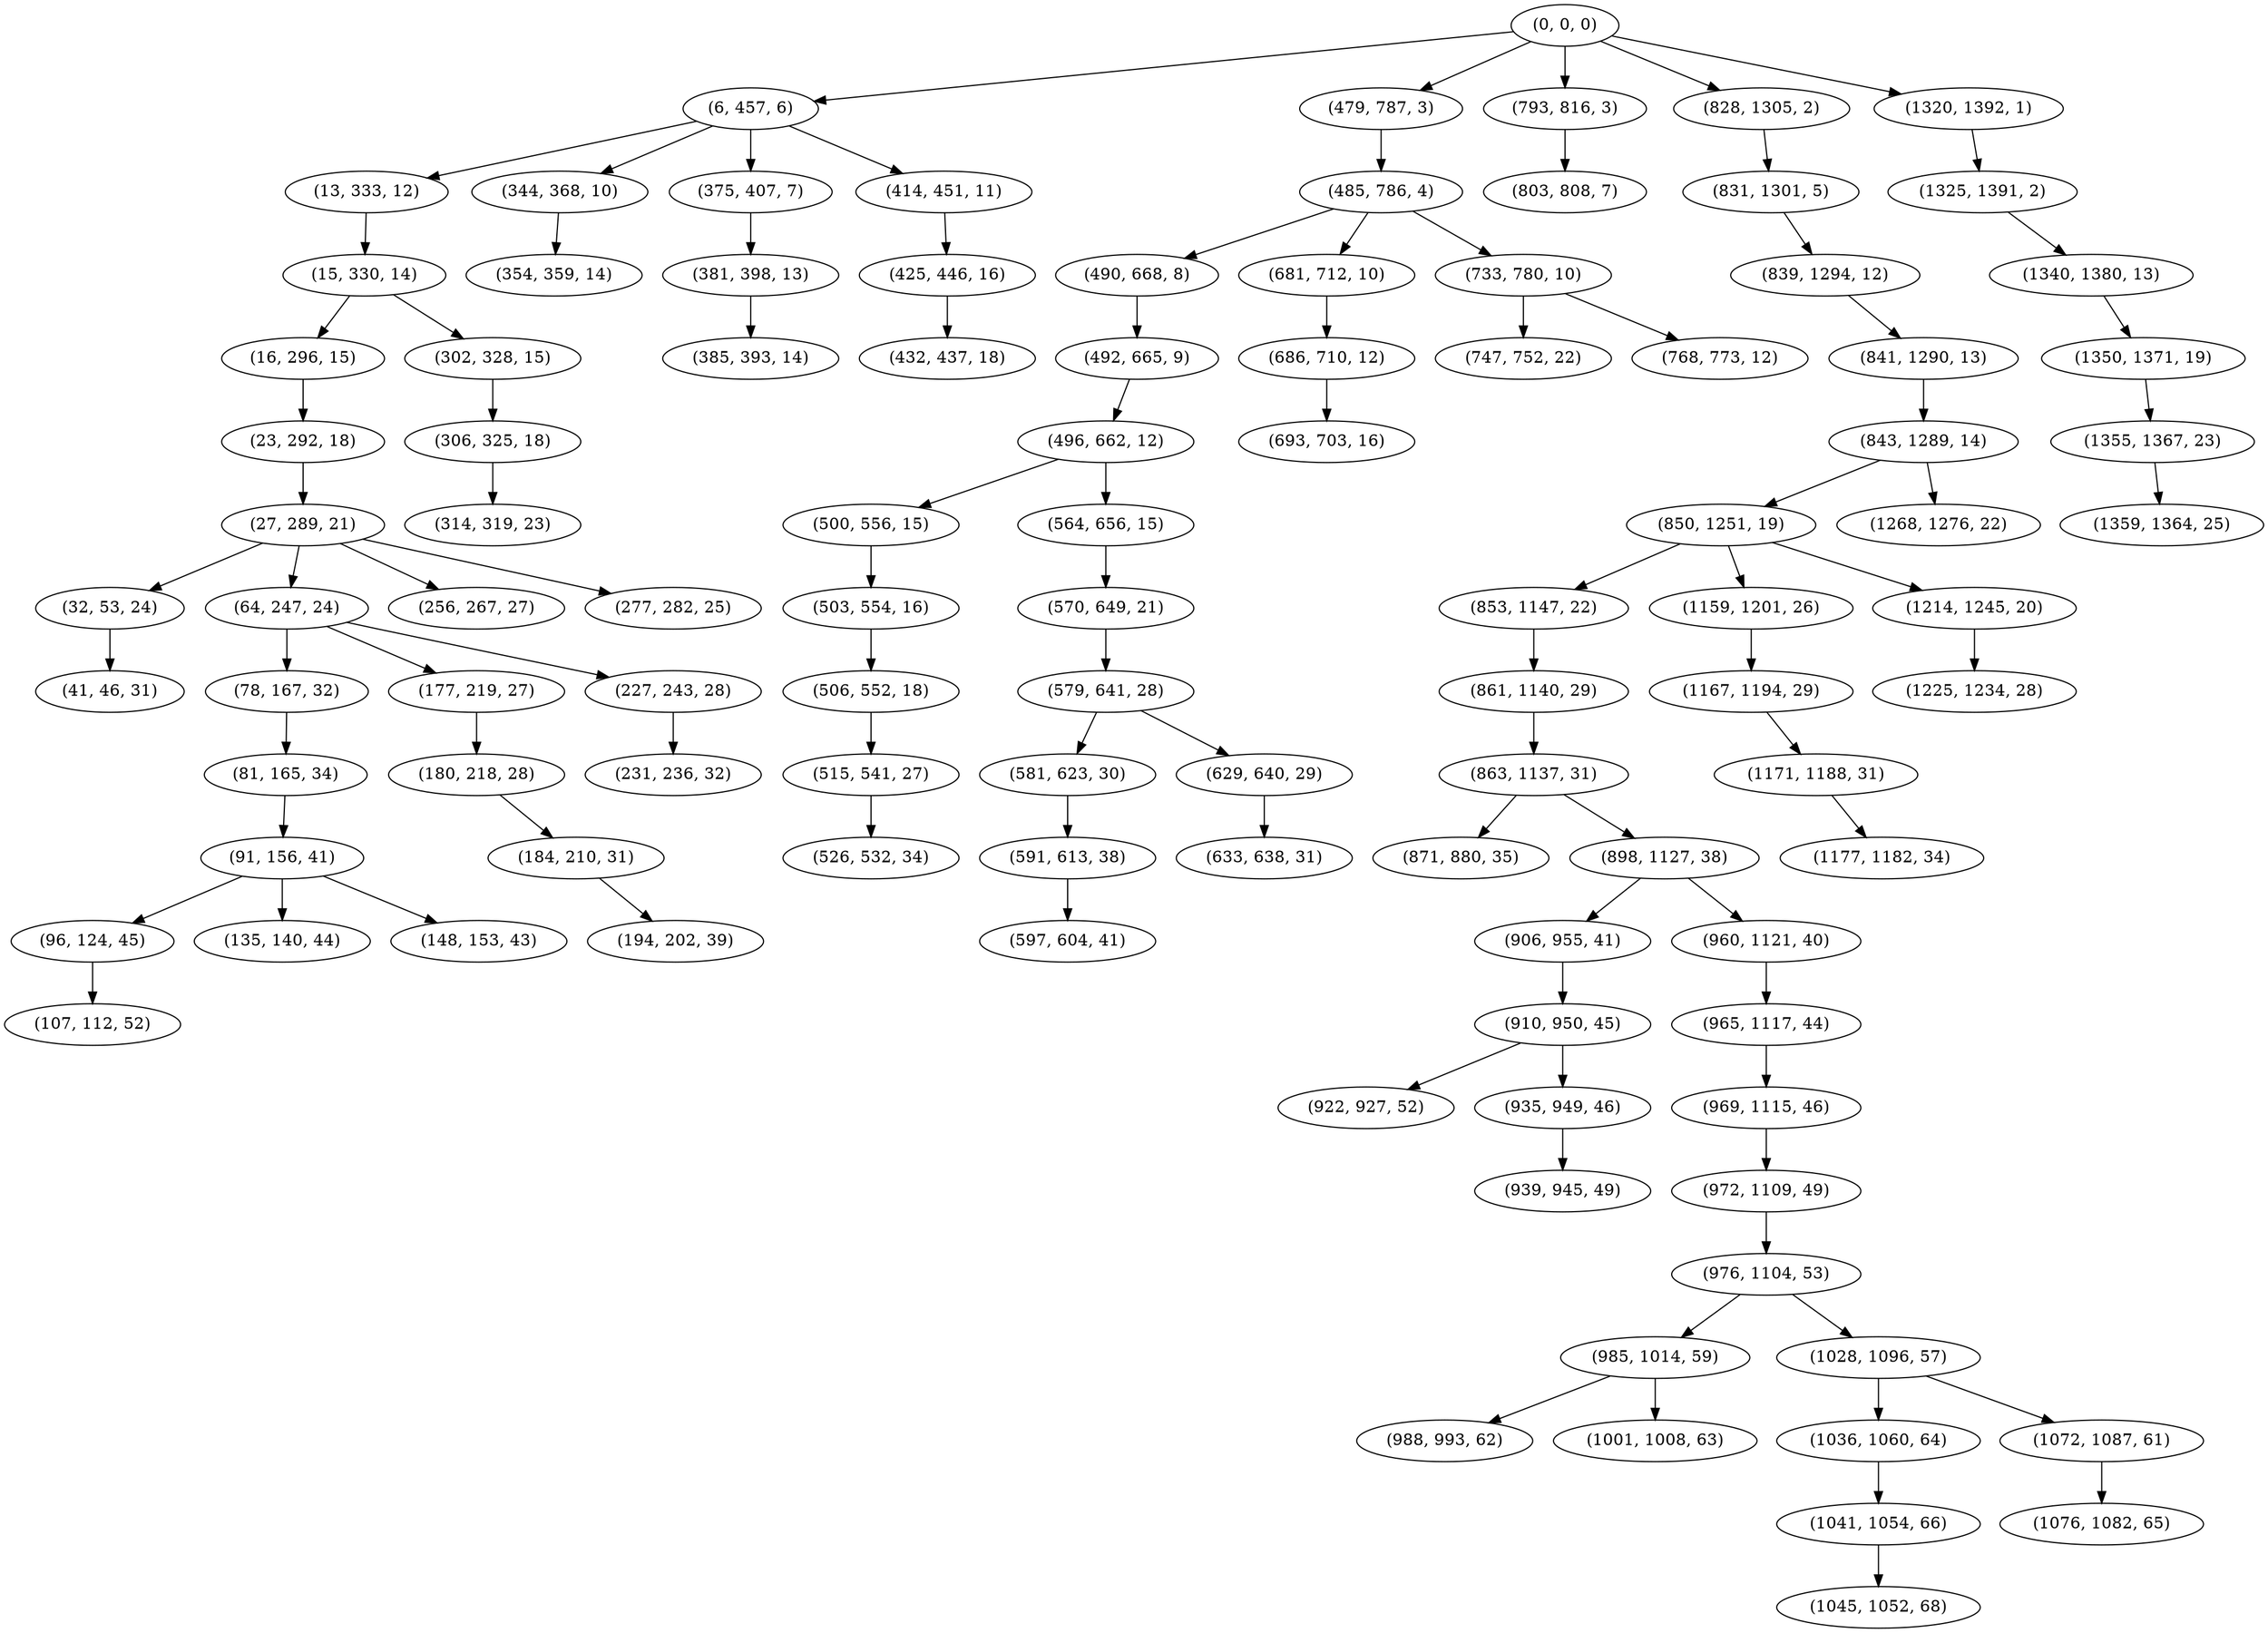 digraph tree {
    "(0, 0, 0)";
    "(6, 457, 6)";
    "(13, 333, 12)";
    "(15, 330, 14)";
    "(16, 296, 15)";
    "(23, 292, 18)";
    "(27, 289, 21)";
    "(32, 53, 24)";
    "(41, 46, 31)";
    "(64, 247, 24)";
    "(78, 167, 32)";
    "(81, 165, 34)";
    "(91, 156, 41)";
    "(96, 124, 45)";
    "(107, 112, 52)";
    "(135, 140, 44)";
    "(148, 153, 43)";
    "(177, 219, 27)";
    "(180, 218, 28)";
    "(184, 210, 31)";
    "(194, 202, 39)";
    "(227, 243, 28)";
    "(231, 236, 32)";
    "(256, 267, 27)";
    "(277, 282, 25)";
    "(302, 328, 15)";
    "(306, 325, 18)";
    "(314, 319, 23)";
    "(344, 368, 10)";
    "(354, 359, 14)";
    "(375, 407, 7)";
    "(381, 398, 13)";
    "(385, 393, 14)";
    "(414, 451, 11)";
    "(425, 446, 16)";
    "(432, 437, 18)";
    "(479, 787, 3)";
    "(485, 786, 4)";
    "(490, 668, 8)";
    "(492, 665, 9)";
    "(496, 662, 12)";
    "(500, 556, 15)";
    "(503, 554, 16)";
    "(506, 552, 18)";
    "(515, 541, 27)";
    "(526, 532, 34)";
    "(564, 656, 15)";
    "(570, 649, 21)";
    "(579, 641, 28)";
    "(581, 623, 30)";
    "(591, 613, 38)";
    "(597, 604, 41)";
    "(629, 640, 29)";
    "(633, 638, 31)";
    "(681, 712, 10)";
    "(686, 710, 12)";
    "(693, 703, 16)";
    "(733, 780, 10)";
    "(747, 752, 22)";
    "(768, 773, 12)";
    "(793, 816, 3)";
    "(803, 808, 7)";
    "(828, 1305, 2)";
    "(831, 1301, 5)";
    "(839, 1294, 12)";
    "(841, 1290, 13)";
    "(843, 1289, 14)";
    "(850, 1251, 19)";
    "(853, 1147, 22)";
    "(861, 1140, 29)";
    "(863, 1137, 31)";
    "(871, 880, 35)";
    "(898, 1127, 38)";
    "(906, 955, 41)";
    "(910, 950, 45)";
    "(922, 927, 52)";
    "(935, 949, 46)";
    "(939, 945, 49)";
    "(960, 1121, 40)";
    "(965, 1117, 44)";
    "(969, 1115, 46)";
    "(972, 1109, 49)";
    "(976, 1104, 53)";
    "(985, 1014, 59)";
    "(988, 993, 62)";
    "(1001, 1008, 63)";
    "(1028, 1096, 57)";
    "(1036, 1060, 64)";
    "(1041, 1054, 66)";
    "(1045, 1052, 68)";
    "(1072, 1087, 61)";
    "(1076, 1082, 65)";
    "(1159, 1201, 26)";
    "(1167, 1194, 29)";
    "(1171, 1188, 31)";
    "(1177, 1182, 34)";
    "(1214, 1245, 20)";
    "(1225, 1234, 28)";
    "(1268, 1276, 22)";
    "(1320, 1392, 1)";
    "(1325, 1391, 2)";
    "(1340, 1380, 13)";
    "(1350, 1371, 19)";
    "(1355, 1367, 23)";
    "(1359, 1364, 25)";
    "(0, 0, 0)" -> "(6, 457, 6)";
    "(0, 0, 0)" -> "(479, 787, 3)";
    "(0, 0, 0)" -> "(793, 816, 3)";
    "(0, 0, 0)" -> "(828, 1305, 2)";
    "(0, 0, 0)" -> "(1320, 1392, 1)";
    "(6, 457, 6)" -> "(13, 333, 12)";
    "(6, 457, 6)" -> "(344, 368, 10)";
    "(6, 457, 6)" -> "(375, 407, 7)";
    "(6, 457, 6)" -> "(414, 451, 11)";
    "(13, 333, 12)" -> "(15, 330, 14)";
    "(15, 330, 14)" -> "(16, 296, 15)";
    "(15, 330, 14)" -> "(302, 328, 15)";
    "(16, 296, 15)" -> "(23, 292, 18)";
    "(23, 292, 18)" -> "(27, 289, 21)";
    "(27, 289, 21)" -> "(32, 53, 24)";
    "(27, 289, 21)" -> "(64, 247, 24)";
    "(27, 289, 21)" -> "(256, 267, 27)";
    "(27, 289, 21)" -> "(277, 282, 25)";
    "(32, 53, 24)" -> "(41, 46, 31)";
    "(64, 247, 24)" -> "(78, 167, 32)";
    "(64, 247, 24)" -> "(177, 219, 27)";
    "(64, 247, 24)" -> "(227, 243, 28)";
    "(78, 167, 32)" -> "(81, 165, 34)";
    "(81, 165, 34)" -> "(91, 156, 41)";
    "(91, 156, 41)" -> "(96, 124, 45)";
    "(91, 156, 41)" -> "(135, 140, 44)";
    "(91, 156, 41)" -> "(148, 153, 43)";
    "(96, 124, 45)" -> "(107, 112, 52)";
    "(177, 219, 27)" -> "(180, 218, 28)";
    "(180, 218, 28)" -> "(184, 210, 31)";
    "(184, 210, 31)" -> "(194, 202, 39)";
    "(227, 243, 28)" -> "(231, 236, 32)";
    "(302, 328, 15)" -> "(306, 325, 18)";
    "(306, 325, 18)" -> "(314, 319, 23)";
    "(344, 368, 10)" -> "(354, 359, 14)";
    "(375, 407, 7)" -> "(381, 398, 13)";
    "(381, 398, 13)" -> "(385, 393, 14)";
    "(414, 451, 11)" -> "(425, 446, 16)";
    "(425, 446, 16)" -> "(432, 437, 18)";
    "(479, 787, 3)" -> "(485, 786, 4)";
    "(485, 786, 4)" -> "(490, 668, 8)";
    "(485, 786, 4)" -> "(681, 712, 10)";
    "(485, 786, 4)" -> "(733, 780, 10)";
    "(490, 668, 8)" -> "(492, 665, 9)";
    "(492, 665, 9)" -> "(496, 662, 12)";
    "(496, 662, 12)" -> "(500, 556, 15)";
    "(496, 662, 12)" -> "(564, 656, 15)";
    "(500, 556, 15)" -> "(503, 554, 16)";
    "(503, 554, 16)" -> "(506, 552, 18)";
    "(506, 552, 18)" -> "(515, 541, 27)";
    "(515, 541, 27)" -> "(526, 532, 34)";
    "(564, 656, 15)" -> "(570, 649, 21)";
    "(570, 649, 21)" -> "(579, 641, 28)";
    "(579, 641, 28)" -> "(581, 623, 30)";
    "(579, 641, 28)" -> "(629, 640, 29)";
    "(581, 623, 30)" -> "(591, 613, 38)";
    "(591, 613, 38)" -> "(597, 604, 41)";
    "(629, 640, 29)" -> "(633, 638, 31)";
    "(681, 712, 10)" -> "(686, 710, 12)";
    "(686, 710, 12)" -> "(693, 703, 16)";
    "(733, 780, 10)" -> "(747, 752, 22)";
    "(733, 780, 10)" -> "(768, 773, 12)";
    "(793, 816, 3)" -> "(803, 808, 7)";
    "(828, 1305, 2)" -> "(831, 1301, 5)";
    "(831, 1301, 5)" -> "(839, 1294, 12)";
    "(839, 1294, 12)" -> "(841, 1290, 13)";
    "(841, 1290, 13)" -> "(843, 1289, 14)";
    "(843, 1289, 14)" -> "(850, 1251, 19)";
    "(843, 1289, 14)" -> "(1268, 1276, 22)";
    "(850, 1251, 19)" -> "(853, 1147, 22)";
    "(850, 1251, 19)" -> "(1159, 1201, 26)";
    "(850, 1251, 19)" -> "(1214, 1245, 20)";
    "(853, 1147, 22)" -> "(861, 1140, 29)";
    "(861, 1140, 29)" -> "(863, 1137, 31)";
    "(863, 1137, 31)" -> "(871, 880, 35)";
    "(863, 1137, 31)" -> "(898, 1127, 38)";
    "(898, 1127, 38)" -> "(906, 955, 41)";
    "(898, 1127, 38)" -> "(960, 1121, 40)";
    "(906, 955, 41)" -> "(910, 950, 45)";
    "(910, 950, 45)" -> "(922, 927, 52)";
    "(910, 950, 45)" -> "(935, 949, 46)";
    "(935, 949, 46)" -> "(939, 945, 49)";
    "(960, 1121, 40)" -> "(965, 1117, 44)";
    "(965, 1117, 44)" -> "(969, 1115, 46)";
    "(969, 1115, 46)" -> "(972, 1109, 49)";
    "(972, 1109, 49)" -> "(976, 1104, 53)";
    "(976, 1104, 53)" -> "(985, 1014, 59)";
    "(976, 1104, 53)" -> "(1028, 1096, 57)";
    "(985, 1014, 59)" -> "(988, 993, 62)";
    "(985, 1014, 59)" -> "(1001, 1008, 63)";
    "(1028, 1096, 57)" -> "(1036, 1060, 64)";
    "(1028, 1096, 57)" -> "(1072, 1087, 61)";
    "(1036, 1060, 64)" -> "(1041, 1054, 66)";
    "(1041, 1054, 66)" -> "(1045, 1052, 68)";
    "(1072, 1087, 61)" -> "(1076, 1082, 65)";
    "(1159, 1201, 26)" -> "(1167, 1194, 29)";
    "(1167, 1194, 29)" -> "(1171, 1188, 31)";
    "(1171, 1188, 31)" -> "(1177, 1182, 34)";
    "(1214, 1245, 20)" -> "(1225, 1234, 28)";
    "(1320, 1392, 1)" -> "(1325, 1391, 2)";
    "(1325, 1391, 2)" -> "(1340, 1380, 13)";
    "(1340, 1380, 13)" -> "(1350, 1371, 19)";
    "(1350, 1371, 19)" -> "(1355, 1367, 23)";
    "(1355, 1367, 23)" -> "(1359, 1364, 25)";
}
